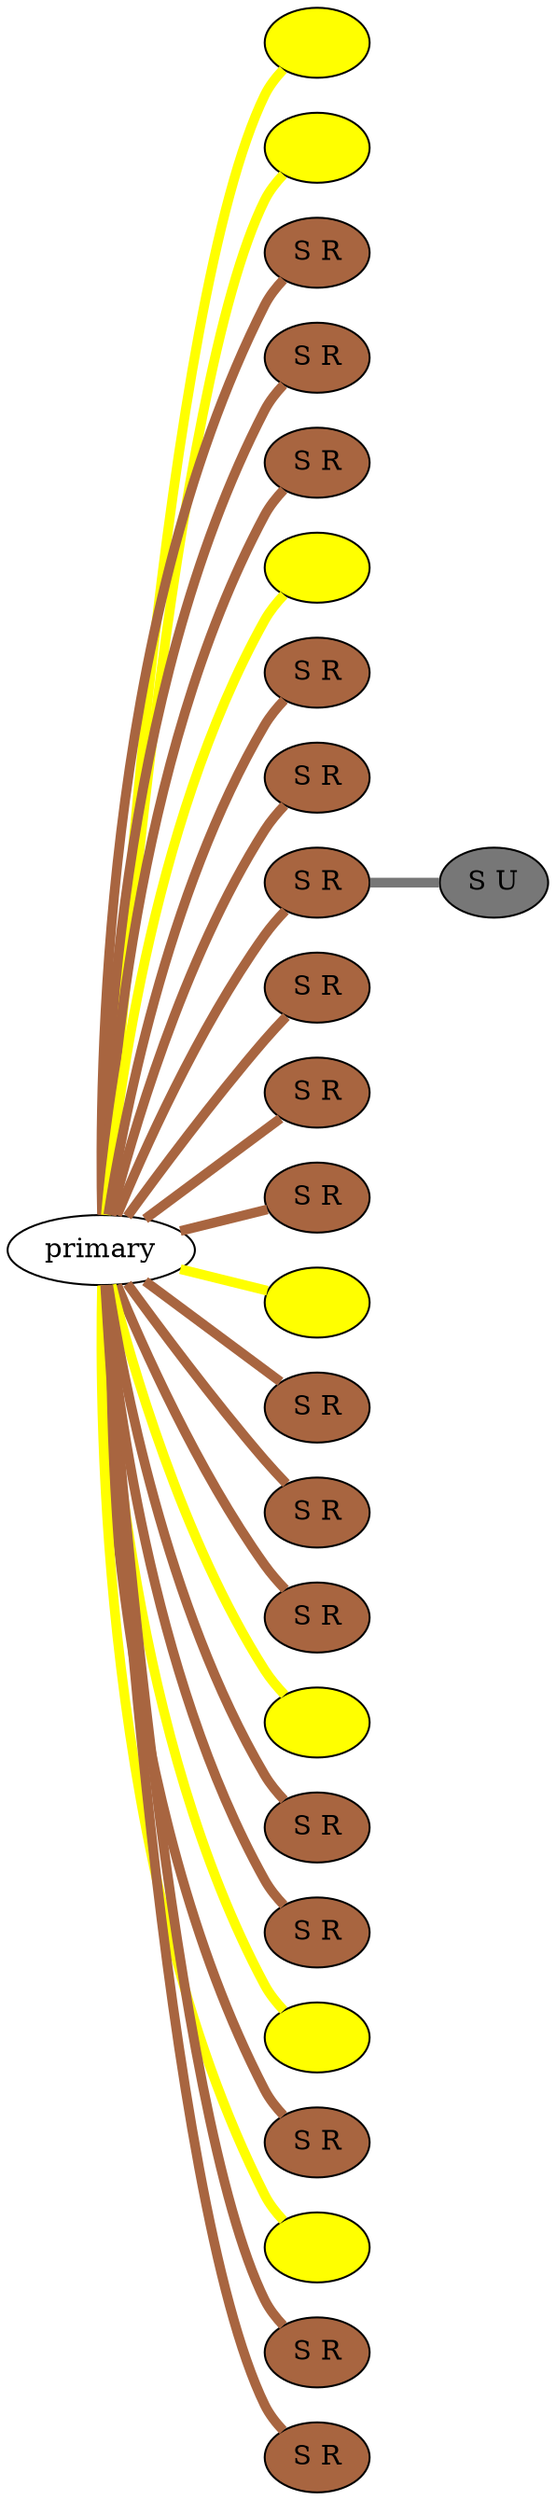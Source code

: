 graph {
 graph [rankdir=LR]
"primary" -- "M1" [penwidth=5,color=yellow]
"M1" [label=" ", style=filled, fillcolor=yellow]
"primary" -- "M2" [penwidth=5,color=yellow]
"M2" [label=" ", style=filled, fillcolor=yellow]
"primary" -- "1" [penwidth=5,color="#A86540"]
"1" [label="S R", style=filled, fillcolor="#A86540"]
"primary" -- "2" [penwidth=5,color="#A86540"]
"2" [label="S R", style=filled, fillcolor="#A86540"]
"primary" -- "3" [penwidth=5,color="#A86540"]
"3" [label="S R", style=filled, fillcolor="#A86540"]
"primary" -- "M3" [penwidth=5,color=yellow]
"M3" [label=" ", style=filled, fillcolor=yellow]
"primary" -- "4" [penwidth=5,color="#A86540"]
"4" [label="S R", style=filled, fillcolor="#A86540"]
"primary" -- "5" [penwidth=5,color="#A86540"]
"5" [label="S R", style=filled, fillcolor="#A86540"]
"primary" -- "6" [penwidth=5,color="#A86540"]
"6" [label="S R", style=filled, fillcolor="#A86540"]
"6" -- "6s1" [penwidth=5,color="#777777"]
"6s1" [label="S U", style=filled, fillcolor="#777777"]
"primary" -- "7" [penwidth=5,color="#A86540"]
"7" [label="S R", style=filled, fillcolor="#A86540"]
"primary" -- "8" [penwidth=5,color="#A86540"]
"8" [label="S R", style=filled, fillcolor="#A86540"]
"primary" -- "9" [penwidth=5,color="#A86540"]
"9" [label="S R", style=filled, fillcolor="#A86540"]
"primary" -- "M4" [penwidth=5,color=yellow]
"M4" [label=" ", style=filled, fillcolor=yellow]
"primary" -- "10" [penwidth=5,color="#A86540"]
"10" [label="S R", style=filled, fillcolor="#A86540"]
"primary" -- "11" [penwidth=5,color="#A86540"]
"11" [label="S R", style=filled, fillcolor="#A86540"]
"primary" -- "12" [penwidth=5,color="#A86540"]
"12" [label="S R", style=filled, fillcolor="#A86540"]
"primary" -- "M5" [penwidth=5,color=yellow]
"M5" [label=" ", style=filled, fillcolor=yellow]
"primary" -- "13" [penwidth=5,color="#A86540"]
"13" [label="S R", style=filled, fillcolor="#A86540"]
"primary" -- "14" [penwidth=5,color="#A86540"]
"14" [label="S R", style=filled, fillcolor="#A86540"]
"primary" -- "M6" [penwidth=5,color=yellow]
"M6" [label=" ", style=filled, fillcolor=yellow]
"primary" -- "15" [penwidth=5,color="#A86540"]
"15" [label="S R", style=filled, fillcolor="#A86540"]
"primary" -- "M7" [penwidth=5,color=yellow]
"M7" [label=" ", style=filled, fillcolor=yellow]
"primary" -- "16" [penwidth=5,color="#A86540"]
"16" [label="S R", style=filled, fillcolor="#A86540"]
"primary" -- "17" [penwidth=5,color="#A86540"]
"17" [label="S R", style=filled, fillcolor="#A86540"]
}
